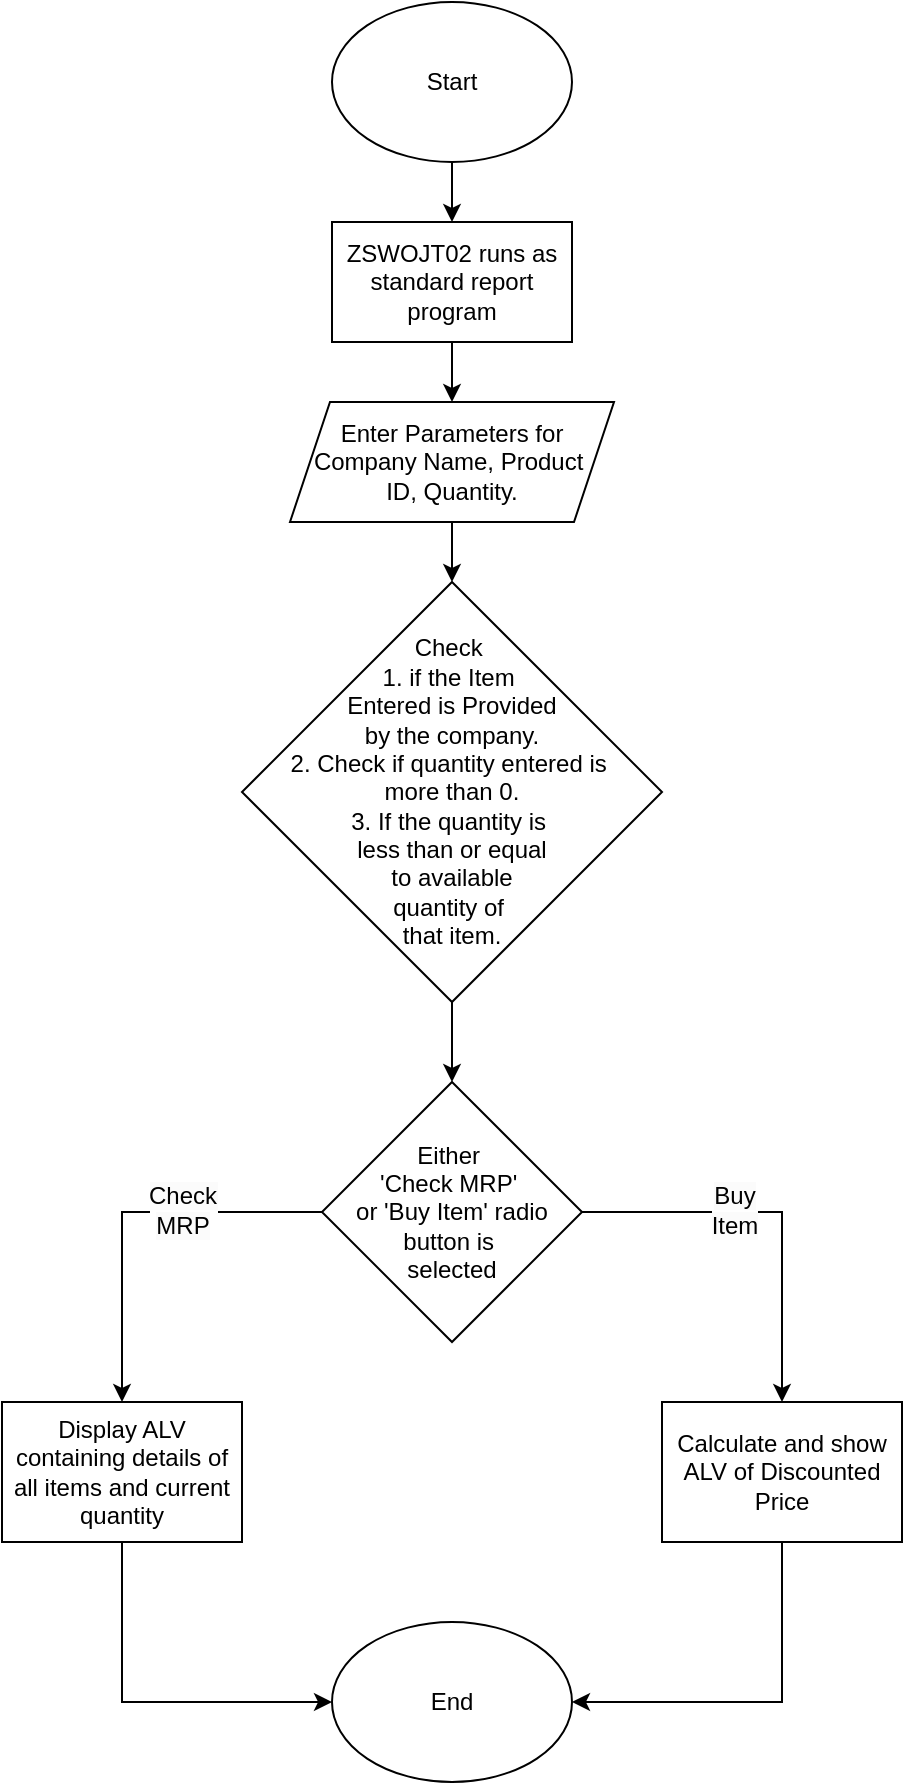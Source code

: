 <mxfile version="24.2.2" type="github">
  <diagram name="Page-1" id="w64lKo8f1JPlfAF9MRgD">
    <mxGraphModel dx="1002" dy="2769" grid="1" gridSize="10" guides="1" tooltips="1" connect="1" arrows="1" fold="1" page="1" pageScale="1" pageWidth="850" pageHeight="1100" math="0" shadow="0">
      <root>
        <mxCell id="0" />
        <mxCell id="1" parent="0" />
        <mxCell id="2rQzAVIky0_dfpUCpA0a-3" style="edgeStyle=orthogonalEdgeStyle;rounded=0;orthogonalLoop=1;jettySize=auto;html=1;exitX=0.5;exitY=1;exitDx=0;exitDy=0;entryX=0.5;entryY=0;entryDx=0;entryDy=0;" edge="1" parent="1" source="2rQzAVIky0_dfpUCpA0a-1" target="2rQzAVIky0_dfpUCpA0a-2">
          <mxGeometry relative="1" as="geometry" />
        </mxCell>
        <mxCell id="2rQzAVIky0_dfpUCpA0a-1" value="Start" style="ellipse;whiteSpace=wrap;html=1;" vertex="1" parent="1">
          <mxGeometry x="365" y="-2140" width="120" height="80" as="geometry" />
        </mxCell>
        <mxCell id="2rQzAVIky0_dfpUCpA0a-5" style="edgeStyle=orthogonalEdgeStyle;rounded=0;orthogonalLoop=1;jettySize=auto;html=1;exitX=0.5;exitY=1;exitDx=0;exitDy=0;entryX=0.5;entryY=0;entryDx=0;entryDy=0;" edge="1" parent="1" source="2rQzAVIky0_dfpUCpA0a-2" target="2rQzAVIky0_dfpUCpA0a-4">
          <mxGeometry relative="1" as="geometry" />
        </mxCell>
        <mxCell id="2rQzAVIky0_dfpUCpA0a-2" value="ZSWOJT02 runs as standard report program" style="rounded=0;whiteSpace=wrap;html=1;" vertex="1" parent="1">
          <mxGeometry x="365" y="-2030" width="120" height="60" as="geometry" />
        </mxCell>
        <mxCell id="2rQzAVIky0_dfpUCpA0a-7" style="edgeStyle=orthogonalEdgeStyle;rounded=0;orthogonalLoop=1;jettySize=auto;html=1;entryX=0.5;entryY=0;entryDx=0;entryDy=0;" edge="1" parent="1" source="2rQzAVIky0_dfpUCpA0a-4" target="2rQzAVIky0_dfpUCpA0a-19">
          <mxGeometry relative="1" as="geometry">
            <mxPoint x="425" y="-1830" as="targetPoint" />
          </mxGeometry>
        </mxCell>
        <mxCell id="2rQzAVIky0_dfpUCpA0a-4" value="Enter Parameters for Company Name, Product&amp;nbsp;&lt;div&gt;ID, Quantity.&lt;/div&gt;" style="shape=parallelogram;perimeter=parallelogramPerimeter;whiteSpace=wrap;html=1;fixedSize=1;" vertex="1" parent="1">
          <mxGeometry x="344" y="-1940" width="162" height="60" as="geometry" />
        </mxCell>
        <mxCell id="2rQzAVIky0_dfpUCpA0a-12" style="edgeStyle=orthogonalEdgeStyle;rounded=0;orthogonalLoop=1;jettySize=auto;html=1;exitX=0;exitY=0.5;exitDx=0;exitDy=0;entryX=0.5;entryY=0;entryDx=0;entryDy=0;" edge="1" parent="1" source="2rQzAVIky0_dfpUCpA0a-6" target="2rQzAVIky0_dfpUCpA0a-9">
          <mxGeometry relative="1" as="geometry">
            <Array as="points">
              <mxPoint x="260" y="-1535" />
            </Array>
          </mxGeometry>
        </mxCell>
        <mxCell id="2rQzAVIky0_dfpUCpA0a-22" value="&lt;span style=&quot;font-size: 12px; text-wrap: wrap; background-color: rgb(251, 251, 251);&quot;&gt;Check MRP&lt;/span&gt;" style="edgeLabel;html=1;align=center;verticalAlign=middle;resizable=0;points=[];" vertex="1" connectable="0" parent="2rQzAVIky0_dfpUCpA0a-12">
          <mxGeometry x="-0.276" y="-1" relative="1" as="geometry">
            <mxPoint as="offset" />
          </mxGeometry>
        </mxCell>
        <mxCell id="2rQzAVIky0_dfpUCpA0a-15" style="edgeStyle=orthogonalEdgeStyle;rounded=0;orthogonalLoop=1;jettySize=auto;html=1;exitX=1;exitY=0.5;exitDx=0;exitDy=0;entryX=0.5;entryY=0;entryDx=0;entryDy=0;" edge="1" parent="1" source="2rQzAVIky0_dfpUCpA0a-6" target="2rQzAVIky0_dfpUCpA0a-10">
          <mxGeometry relative="1" as="geometry">
            <Array as="points">
              <mxPoint x="590" y="-1535" />
            </Array>
          </mxGeometry>
        </mxCell>
        <mxCell id="2rQzAVIky0_dfpUCpA0a-23" value="&lt;span style=&quot;font-size: 12px; text-wrap: wrap; background-color: rgb(251, 251, 251);&quot;&gt;Buy Item&lt;/span&gt;" style="edgeLabel;html=1;align=center;verticalAlign=middle;resizable=0;points=[];" vertex="1" connectable="0" parent="2rQzAVIky0_dfpUCpA0a-15">
          <mxGeometry x="-0.222" y="1" relative="1" as="geometry">
            <mxPoint as="offset" />
          </mxGeometry>
        </mxCell>
        <mxCell id="2rQzAVIky0_dfpUCpA0a-6" value="Either&amp;nbsp;&lt;div&gt;&#39;Check MRP&#39;&amp;nbsp;&lt;div&gt;or &#39;Buy Item&#39; radio button&lt;span style=&quot;background-color: initial;&quot;&gt;&amp;nbsp;is&amp;nbsp;&lt;/span&gt;&lt;/div&gt;&lt;div&gt;&lt;span style=&quot;background-color: initial;&quot;&gt;selected&lt;/span&gt;&lt;/div&gt;&lt;/div&gt;" style="rhombus;whiteSpace=wrap;html=1;" vertex="1" parent="1">
          <mxGeometry x="360" y="-1600" width="130" height="130" as="geometry" />
        </mxCell>
        <mxCell id="2rQzAVIky0_dfpUCpA0a-25" style="edgeStyle=orthogonalEdgeStyle;rounded=0;orthogonalLoop=1;jettySize=auto;html=1;entryX=0;entryY=0.5;entryDx=0;entryDy=0;" edge="1" parent="1" source="2rQzAVIky0_dfpUCpA0a-9" target="2rQzAVIky0_dfpUCpA0a-24">
          <mxGeometry relative="1" as="geometry">
            <Array as="points">
              <mxPoint x="260" y="-1290" />
            </Array>
          </mxGeometry>
        </mxCell>
        <mxCell id="2rQzAVIky0_dfpUCpA0a-9" value="Display ALV containing details of all items and current quantity" style="rounded=0;whiteSpace=wrap;html=1;" vertex="1" parent="1">
          <mxGeometry x="200" y="-1440" width="120" height="70" as="geometry" />
        </mxCell>
        <mxCell id="2rQzAVIky0_dfpUCpA0a-26" style="edgeStyle=orthogonalEdgeStyle;rounded=0;orthogonalLoop=1;jettySize=auto;html=1;entryX=1;entryY=0.5;entryDx=0;entryDy=0;" edge="1" parent="1" source="2rQzAVIky0_dfpUCpA0a-10" target="2rQzAVIky0_dfpUCpA0a-24">
          <mxGeometry relative="1" as="geometry">
            <Array as="points">
              <mxPoint x="590" y="-1290" />
            </Array>
          </mxGeometry>
        </mxCell>
        <mxCell id="2rQzAVIky0_dfpUCpA0a-10" value="Calculate and show ALV of Discounted Price" style="rounded=0;whiteSpace=wrap;html=1;" vertex="1" parent="1">
          <mxGeometry x="530" y="-1440" width="120" height="70" as="geometry" />
        </mxCell>
        <mxCell id="2rQzAVIky0_dfpUCpA0a-21" style="edgeStyle=orthogonalEdgeStyle;rounded=0;orthogonalLoop=1;jettySize=auto;html=1;entryX=0.5;entryY=0;entryDx=0;entryDy=0;" edge="1" parent="1" source="2rQzAVIky0_dfpUCpA0a-19" target="2rQzAVIky0_dfpUCpA0a-6">
          <mxGeometry relative="1" as="geometry" />
        </mxCell>
        <mxCell id="2rQzAVIky0_dfpUCpA0a-19" value="Check&amp;nbsp;&lt;div&gt;1. if the Item&amp;nbsp;&lt;/div&gt;&lt;div&gt;Entered is Provided&lt;/div&gt;&lt;div&gt;&amp;nbsp;by the company.&amp;nbsp;&lt;/div&gt;&lt;div&gt;2. Check if quantity entered is&amp;nbsp;&lt;/div&gt;&lt;div&gt;more than 0.&lt;/div&gt;&lt;div&gt;3. If the quantity is&amp;nbsp;&lt;/div&gt;&lt;div&gt;less than or&amp;nbsp;&lt;span style=&quot;background-color: initial;&quot;&gt;equal&lt;/span&gt;&lt;/div&gt;&lt;div&gt;&lt;span style=&quot;background-color: initial;&quot;&gt;&amp;nbsp;to available&amp;nbsp;&lt;/span&gt;&lt;/div&gt;&lt;div&gt;&lt;span style=&quot;background-color: initial;&quot;&gt;quantity of&amp;nbsp;&lt;/span&gt;&lt;/div&gt;&lt;div&gt;&lt;span style=&quot;background-color: initial;&quot;&gt;that item.&lt;/span&gt;&lt;/div&gt;" style="rhombus;whiteSpace=wrap;html=1;" vertex="1" parent="1">
          <mxGeometry x="320" y="-1850" width="210" height="210" as="geometry" />
        </mxCell>
        <mxCell id="2rQzAVIky0_dfpUCpA0a-24" value="End" style="ellipse;whiteSpace=wrap;html=1;" vertex="1" parent="1">
          <mxGeometry x="365" y="-1330" width="120" height="80" as="geometry" />
        </mxCell>
      </root>
    </mxGraphModel>
  </diagram>
</mxfile>
